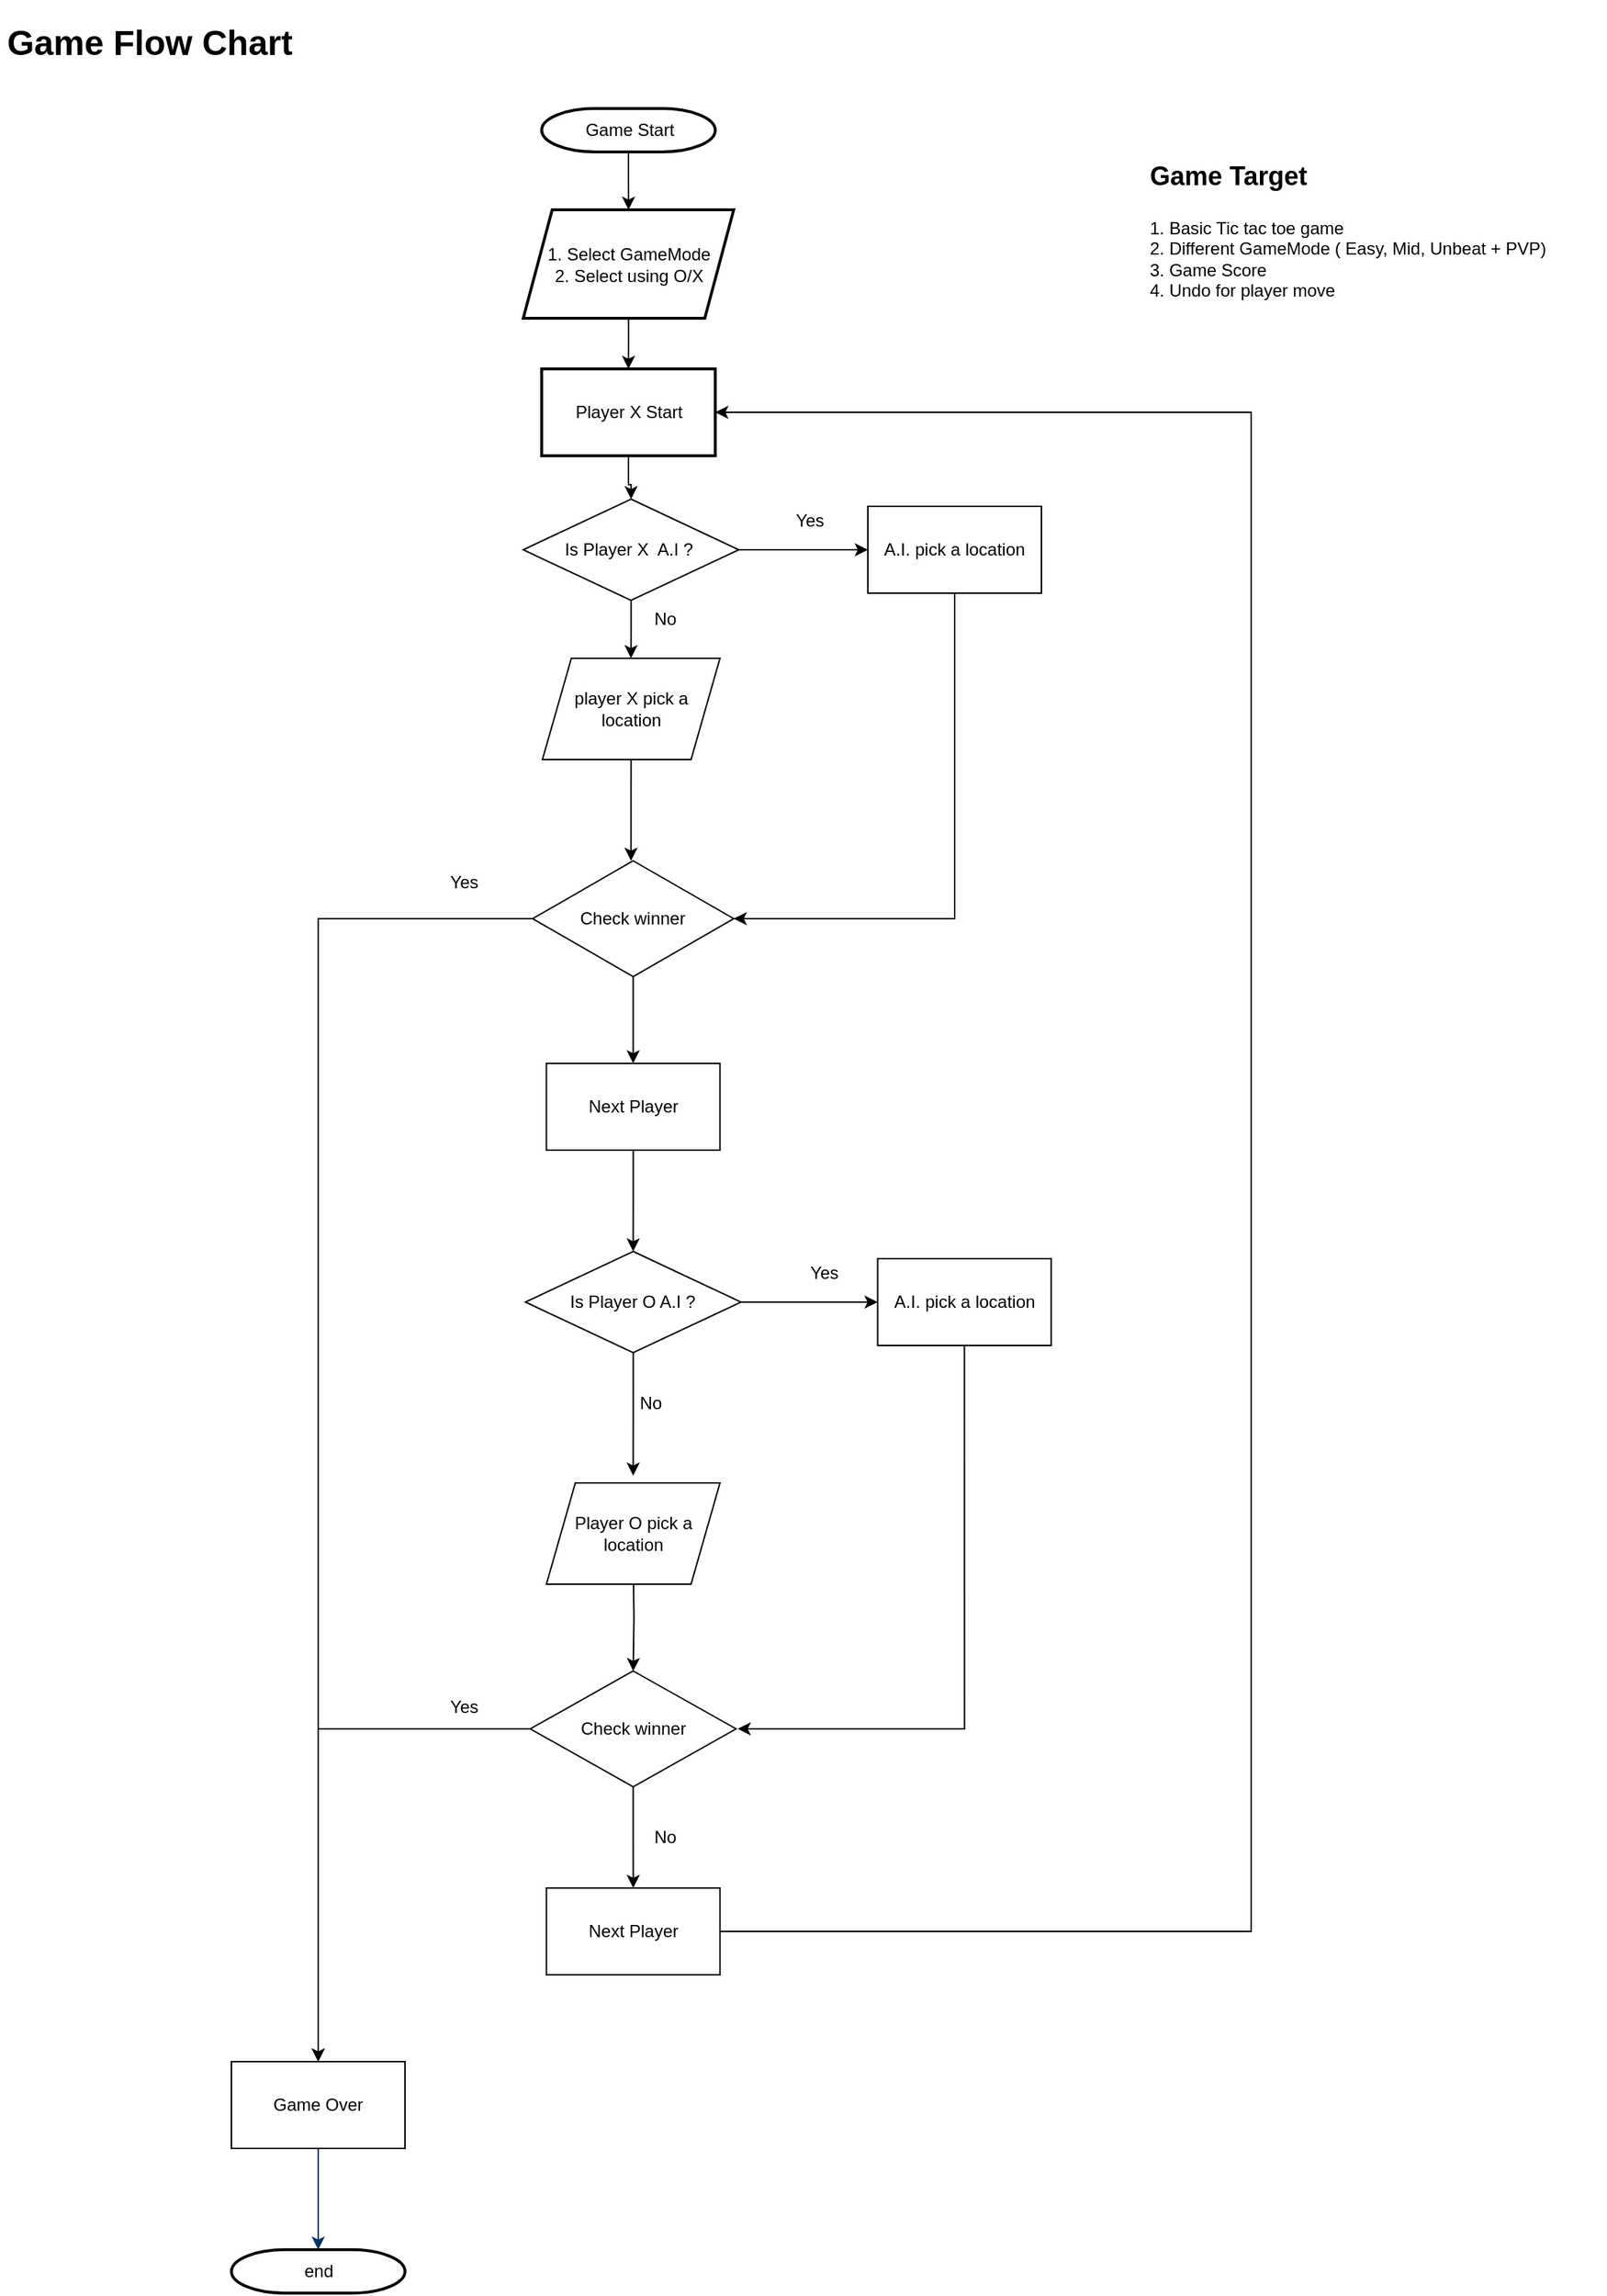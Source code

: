 <mxfile version="22.1.21" type="github">
  <diagram id="6a731a19-8d31-9384-78a2-239565b7b9f0" name="Page-1">
    <mxGraphModel dx="1982" dy="1040" grid="1" gridSize="10" guides="1" tooltips="1" connect="1" arrows="1" fold="1" page="1" pageScale="1" pageWidth="1169" pageHeight="827" background="none" math="0" shadow="0">
      <root>
        <mxCell id="0" />
        <mxCell id="1" parent="0" />
        <mxCell id="v3DVIP-tIBE_nXOvIOAh-63" value="" style="edgeStyle=orthogonalEdgeStyle;rounded=0;orthogonalLoop=1;jettySize=auto;html=1;" edge="1" parent="1" source="2" target="v3DVIP-tIBE_nXOvIOAh-62">
          <mxGeometry relative="1" as="geometry" />
        </mxCell>
        <mxCell id="2" value="Game Start" style="shape=mxgraph.flowchart.terminator;strokeWidth=2;gradientColor=none;gradientDirection=north;fontStyle=0;html=1;" parent="1" vertex="1">
          <mxGeometry x="394.5" y="90" width="120" height="30" as="geometry" />
        </mxCell>
        <mxCell id="40" value="end" style="shape=mxgraph.flowchart.terminator;strokeWidth=2;gradientColor=none;gradientDirection=north;fontStyle=0;html=1;" parent="1" vertex="1">
          <mxGeometry x="180" y="1570" width="120" height="30" as="geometry" />
        </mxCell>
        <mxCell id="43" value="" style="edgeStyle=elbowEdgeStyle;elbow=vertical;exitX=0.5;exitY=1;entryX=0.5;entryY=0;entryPerimeter=0;fontStyle=1;strokeColor=#003366;strokeWidth=1;html=1;exitDx=0;exitDy=0;" parent="1" source="v3DVIP-tIBE_nXOvIOAh-83" target="40" edge="1">
          <mxGeometry width="100" height="100" as="geometry">
            <mxPoint x="240" y="1550" as="sourcePoint" />
            <mxPoint x="20" y="-260" as="targetPoint" />
          </mxGeometry>
        </mxCell>
        <mxCell id="v3DVIP-tIBE_nXOvIOAh-75" value="" style="edgeStyle=orthogonalEdgeStyle;rounded=0;orthogonalLoop=1;jettySize=auto;html=1;" edge="1" parent="1" source="v3DVIP-tIBE_nXOvIOAh-56">
          <mxGeometry relative="1" as="geometry">
            <mxPoint x="456.25" y="470" as="targetPoint" />
          </mxGeometry>
        </mxCell>
        <mxCell id="v3DVIP-tIBE_nXOvIOAh-77" value="" style="edgeStyle=orthogonalEdgeStyle;rounded=0;orthogonalLoop=1;jettySize=auto;html=1;" edge="1" parent="1" source="v3DVIP-tIBE_nXOvIOAh-56">
          <mxGeometry relative="1" as="geometry">
            <mxPoint x="619.988" y="395.034" as="targetPoint" />
          </mxGeometry>
        </mxCell>
        <mxCell id="v3DVIP-tIBE_nXOvIOAh-56" value="Is Player X&amp;nbsp; A.I ?&amp;nbsp;" style="rhombus;whiteSpace=wrap;html=1;" vertex="1" parent="1">
          <mxGeometry x="381.75" y="360" width="149" height="70" as="geometry" />
        </mxCell>
        <mxCell id="v3DVIP-tIBE_nXOvIOAh-72" value="" style="edgeStyle=orthogonalEdgeStyle;rounded=0;orthogonalLoop=1;jettySize=auto;html=1;" edge="1" parent="1" source="v3DVIP-tIBE_nXOvIOAh-62" target="v3DVIP-tIBE_nXOvIOAh-71">
          <mxGeometry relative="1" as="geometry" />
        </mxCell>
        <mxCell id="v3DVIP-tIBE_nXOvIOAh-62" value="1. Select GameMode&lt;br&gt;2. Select using O/X" style="shape=parallelogram;perimeter=parallelogramPerimeter;whiteSpace=wrap;html=1;fixedSize=1;strokeWidth=2;gradientColor=none;gradientDirection=north;fontStyle=0;" vertex="1" parent="1">
          <mxGeometry x="381.75" y="160" width="145.5" height="75" as="geometry" />
        </mxCell>
        <mxCell id="v3DVIP-tIBE_nXOvIOAh-73" value="" style="edgeStyle=orthogonalEdgeStyle;rounded=0;orthogonalLoop=1;jettySize=auto;html=1;" edge="1" parent="1" source="v3DVIP-tIBE_nXOvIOAh-71" target="v3DVIP-tIBE_nXOvIOAh-56">
          <mxGeometry relative="1" as="geometry" />
        </mxCell>
        <mxCell id="v3DVIP-tIBE_nXOvIOAh-71" value="Player X Start" style="whiteSpace=wrap;html=1;strokeWidth=2;gradientColor=none;gradientDirection=north;fontStyle=0;" vertex="1" parent="1">
          <mxGeometry x="394.5" y="270" width="120" height="60" as="geometry" />
        </mxCell>
        <mxCell id="v3DVIP-tIBE_nXOvIOAh-81" value="" style="edgeStyle=orthogonalEdgeStyle;rounded=0;orthogonalLoop=1;jettySize=auto;html=1;" edge="1" parent="1">
          <mxGeometry relative="1" as="geometry">
            <mxPoint x="456.276" y="530" as="sourcePoint" />
            <mxPoint x="456.25" y="610" as="targetPoint" />
          </mxGeometry>
        </mxCell>
        <mxCell id="v3DVIP-tIBE_nXOvIOAh-79" style="edgeStyle=orthogonalEdgeStyle;rounded=0;orthogonalLoop=1;jettySize=auto;html=1;entryX=1;entryY=0.5;entryDx=0;entryDy=0;" edge="1" parent="1" target="v3DVIP-tIBE_nXOvIOAh-82">
          <mxGeometry relative="1" as="geometry">
            <mxPoint x="516.25" y="655" as="targetPoint" />
            <mxPoint x="690" y="423.75" as="sourcePoint" />
            <Array as="points">
              <mxPoint x="680" y="424" />
              <mxPoint x="680" y="650" />
            </Array>
          </mxGeometry>
        </mxCell>
        <mxCell id="v3DVIP-tIBE_nXOvIOAh-84" value="" style="edgeStyle=orthogonalEdgeStyle;rounded=0;orthogonalLoop=1;jettySize=auto;html=1;" edge="1" parent="1" source="v3DVIP-tIBE_nXOvIOAh-82" target="v3DVIP-tIBE_nXOvIOAh-83">
          <mxGeometry relative="1" as="geometry" />
        </mxCell>
        <mxCell id="v3DVIP-tIBE_nXOvIOAh-87" value="" style="edgeStyle=orthogonalEdgeStyle;rounded=0;orthogonalLoop=1;jettySize=auto;html=1;" edge="1" parent="1" source="v3DVIP-tIBE_nXOvIOAh-82" target="v3DVIP-tIBE_nXOvIOAh-86">
          <mxGeometry relative="1" as="geometry" />
        </mxCell>
        <mxCell id="v3DVIP-tIBE_nXOvIOAh-82" value="Check winner" style="rhombus;whiteSpace=wrap;html=1;" vertex="1" parent="1">
          <mxGeometry x="388.25" y="610" width="139" height="80" as="geometry" />
        </mxCell>
        <mxCell id="v3DVIP-tIBE_nXOvIOAh-83" value="Game Over" style="whiteSpace=wrap;html=1;" vertex="1" parent="1">
          <mxGeometry x="180" y="1440" width="120" height="60" as="geometry" />
        </mxCell>
        <mxCell id="v3DVIP-tIBE_nXOvIOAh-85" value="Yes" style="text;strokeColor=none;align=center;fillColor=none;html=1;verticalAlign=middle;whiteSpace=wrap;rounded=0;" vertex="1" parent="1">
          <mxGeometry x="311" y="610" width="60" height="30" as="geometry" />
        </mxCell>
        <mxCell id="v3DVIP-tIBE_nXOvIOAh-89" value="" style="edgeStyle=orthogonalEdgeStyle;rounded=0;orthogonalLoop=1;jettySize=auto;html=1;" edge="1" parent="1" source="v3DVIP-tIBE_nXOvIOAh-86">
          <mxGeometry relative="1" as="geometry">
            <mxPoint x="457.75" y="880" as="targetPoint" />
          </mxGeometry>
        </mxCell>
        <mxCell id="v3DVIP-tIBE_nXOvIOAh-86" value="Next Player" style="whiteSpace=wrap;html=1;" vertex="1" parent="1">
          <mxGeometry x="397.75" y="750" width="120" height="60" as="geometry" />
        </mxCell>
        <mxCell id="v3DVIP-tIBE_nXOvIOAh-94" value="" style="edgeStyle=orthogonalEdgeStyle;rounded=0;orthogonalLoop=1;jettySize=auto;html=1;" edge="1" parent="1" source="v3DVIP-tIBE_nXOvIOAh-90" target="v3DVIP-tIBE_nXOvIOAh-93">
          <mxGeometry relative="1" as="geometry" />
        </mxCell>
        <mxCell id="v3DVIP-tIBE_nXOvIOAh-97" value="" style="edgeStyle=orthogonalEdgeStyle;rounded=0;orthogonalLoop=1;jettySize=auto;html=1;" edge="1" parent="1" source="v3DVIP-tIBE_nXOvIOAh-90">
          <mxGeometry relative="1" as="geometry">
            <mxPoint x="457.75" y="1035" as="targetPoint" />
          </mxGeometry>
        </mxCell>
        <mxCell id="v3DVIP-tIBE_nXOvIOAh-90" value="Is Player O A.I ?" style="rhombus;whiteSpace=wrap;html=1;" vertex="1" parent="1">
          <mxGeometry x="383.25" y="880" width="149" height="70" as="geometry" />
        </mxCell>
        <mxCell id="v3DVIP-tIBE_nXOvIOAh-91" value="Yes" style="text;strokeColor=none;align=center;fillColor=none;html=1;verticalAlign=middle;whiteSpace=wrap;rounded=0;" vertex="1" parent="1">
          <mxGeometry x="550" y="360" width="60" height="30" as="geometry" />
        </mxCell>
        <mxCell id="v3DVIP-tIBE_nXOvIOAh-92" value="No" style="text;strokeColor=none;align=center;fillColor=none;html=1;verticalAlign=middle;whiteSpace=wrap;rounded=0;" vertex="1" parent="1">
          <mxGeometry x="450" y="427.5" width="60" height="30" as="geometry" />
        </mxCell>
        <mxCell id="v3DVIP-tIBE_nXOvIOAh-113" style="edgeStyle=orthogonalEdgeStyle;rounded=0;orthogonalLoop=1;jettySize=auto;html=1;exitX=0.5;exitY=1;exitDx=0;exitDy=0;" edge="1" parent="1" source="v3DVIP-tIBE_nXOvIOAh-93">
          <mxGeometry relative="1" as="geometry">
            <mxPoint x="530" y="1210" as="targetPoint" />
            <Array as="points">
              <mxPoint x="687" y="1210" />
            </Array>
          </mxGeometry>
        </mxCell>
        <mxCell id="v3DVIP-tIBE_nXOvIOAh-93" value="A.I. pick a location" style="whiteSpace=wrap;html=1;" vertex="1" parent="1">
          <mxGeometry x="626.75" y="885" width="120" height="60" as="geometry" />
        </mxCell>
        <mxCell id="v3DVIP-tIBE_nXOvIOAh-95" value="Yes" style="text;strokeColor=none;align=center;fillColor=none;html=1;verticalAlign=middle;whiteSpace=wrap;rounded=0;" vertex="1" parent="1">
          <mxGeometry x="560" y="880" width="60" height="30" as="geometry" />
        </mxCell>
        <mxCell id="v3DVIP-tIBE_nXOvIOAh-100" value="" style="edgeStyle=orthogonalEdgeStyle;rounded=0;orthogonalLoop=1;jettySize=auto;html=1;" edge="1" parent="1" target="v3DVIP-tIBE_nXOvIOAh-99">
          <mxGeometry relative="1" as="geometry">
            <mxPoint x="457.793" y="1095" as="sourcePoint" />
          </mxGeometry>
        </mxCell>
        <mxCell id="v3DVIP-tIBE_nXOvIOAh-98" value="No" style="text;strokeColor=none;align=center;fillColor=none;html=1;verticalAlign=middle;whiteSpace=wrap;rounded=0;" vertex="1" parent="1">
          <mxGeometry x="439.5" y="970" width="60" height="30" as="geometry" />
        </mxCell>
        <mxCell id="v3DVIP-tIBE_nXOvIOAh-103" value="" style="edgeStyle=orthogonalEdgeStyle;rounded=0;orthogonalLoop=1;jettySize=auto;html=1;" edge="1" parent="1" source="v3DVIP-tIBE_nXOvIOAh-99" target="v3DVIP-tIBE_nXOvIOAh-101">
          <mxGeometry relative="1" as="geometry" />
        </mxCell>
        <mxCell id="v3DVIP-tIBE_nXOvIOAh-105" style="edgeStyle=orthogonalEdgeStyle;rounded=0;orthogonalLoop=1;jettySize=auto;html=1;entryX=0.5;entryY=0;entryDx=0;entryDy=0;" edge="1" parent="1" source="v3DVIP-tIBE_nXOvIOAh-99" target="v3DVIP-tIBE_nXOvIOAh-83">
          <mxGeometry relative="1" as="geometry" />
        </mxCell>
        <mxCell id="v3DVIP-tIBE_nXOvIOAh-99" value="Check winner" style="rhombus;whiteSpace=wrap;html=1;" vertex="1" parent="1">
          <mxGeometry x="386.63" y="1170" width="142.25" height="80" as="geometry" />
        </mxCell>
        <mxCell id="v3DVIP-tIBE_nXOvIOAh-102" style="edgeStyle=orthogonalEdgeStyle;rounded=0;orthogonalLoop=1;jettySize=auto;html=1;exitX=1;exitY=0.5;exitDx=0;exitDy=0;entryX=1;entryY=0.5;entryDx=0;entryDy=0;" edge="1" parent="1" source="v3DVIP-tIBE_nXOvIOAh-101" target="v3DVIP-tIBE_nXOvIOAh-71">
          <mxGeometry relative="1" as="geometry">
            <mxPoint x="499.5" y="310" as="targetPoint" />
            <mxPoint x="505.01" y="1360" as="sourcePoint" />
            <Array as="points">
              <mxPoint x="885" y="1350" />
              <mxPoint x="885" y="300" />
            </Array>
          </mxGeometry>
        </mxCell>
        <mxCell id="v3DVIP-tIBE_nXOvIOAh-101" value="Next Player" style="whiteSpace=wrap;html=1;" vertex="1" parent="1">
          <mxGeometry x="397.76" y="1320" width="120" height="60" as="geometry" />
        </mxCell>
        <mxCell id="v3DVIP-tIBE_nXOvIOAh-104" value="No" style="text;strokeColor=none;align=center;fillColor=none;html=1;verticalAlign=middle;whiteSpace=wrap;rounded=0;" vertex="1" parent="1">
          <mxGeometry x="450" y="1270" width="60" height="30" as="geometry" />
        </mxCell>
        <mxCell id="v3DVIP-tIBE_nXOvIOAh-106" value="Yes" style="text;strokeColor=none;align=center;fillColor=none;html=1;verticalAlign=middle;whiteSpace=wrap;rounded=0;" vertex="1" parent="1">
          <mxGeometry x="311" y="1180" width="60" height="30" as="geometry" />
        </mxCell>
        <mxCell id="v3DVIP-tIBE_nXOvIOAh-108" value="&lt;h1&gt;&lt;font style=&quot;font-size: 18px;&quot;&gt;Game Target&lt;/font&gt;&lt;/h1&gt;&lt;p&gt;1. Basic Tic tac toe game&lt;br style=&quot;border-color: var(--border-color);&quot;&gt;2. Different GameMode ( Easy, Mid, Unbeat + PVP)&lt;br style=&quot;border-color: var(--border-color);&quot;&gt;3. Game Score&lt;br style=&quot;border-color: var(--border-color);&quot;&gt;4. Undo for player move&lt;br&gt;&lt;/p&gt;" style="text;html=1;strokeColor=none;fillColor=none;spacing=5;spacingTop=-20;whiteSpace=wrap;overflow=hidden;rounded=0;" vertex="1" parent="1">
          <mxGeometry x="810" y="115" width="320" height="120" as="geometry" />
        </mxCell>
        <mxCell id="v3DVIP-tIBE_nXOvIOAh-109" value="A.I. pick a location" style="rounded=0;whiteSpace=wrap;html=1;" vertex="1" parent="1">
          <mxGeometry x="620" y="365" width="120" height="60" as="geometry" />
        </mxCell>
        <mxCell id="v3DVIP-tIBE_nXOvIOAh-110" value="player X pick a location" style="shape=parallelogram;perimeter=parallelogramPerimeter;whiteSpace=wrap;html=1;fixedSize=1;" vertex="1" parent="1">
          <mxGeometry x="395.01" y="470" width="122.75" height="70" as="geometry" />
        </mxCell>
        <mxCell id="v3DVIP-tIBE_nXOvIOAh-112" value="Player O pick a location" style="shape=parallelogram;perimeter=parallelogramPerimeter;whiteSpace=wrap;html=1;fixedSize=1;" vertex="1" parent="1">
          <mxGeometry x="397.76" y="1040" width="120" height="70" as="geometry" />
        </mxCell>
        <mxCell id="v3DVIP-tIBE_nXOvIOAh-114" value="&lt;h1&gt;Game Flow Chart&lt;/h1&gt;" style="text;html=1;strokeColor=none;fillColor=none;spacing=5;spacingTop=-20;whiteSpace=wrap;overflow=hidden;rounded=0;" vertex="1" parent="1">
          <mxGeometry x="20" y="25" width="270" height="65" as="geometry" />
        </mxCell>
      </root>
    </mxGraphModel>
  </diagram>
</mxfile>
